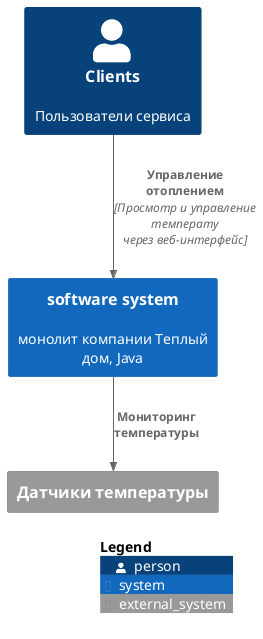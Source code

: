 @startuml
!include <C4/C4_Container>

Person(personAlias, "Clients", "Пользователи сервиса")
System(containerAlias, "software system", "монолит компании Теплый дом, Java")
System_Ext(extSystemAlias, "Датчики температуры")


Rel(personAlias, containerAlias, "Управление отоплением", "Просмотр и управление температу через веб-интерфейс")
Rel(containerAlias, extSystemAlias, "Мониторинг температуры")

SHOW_LEGEND()
@enduml
